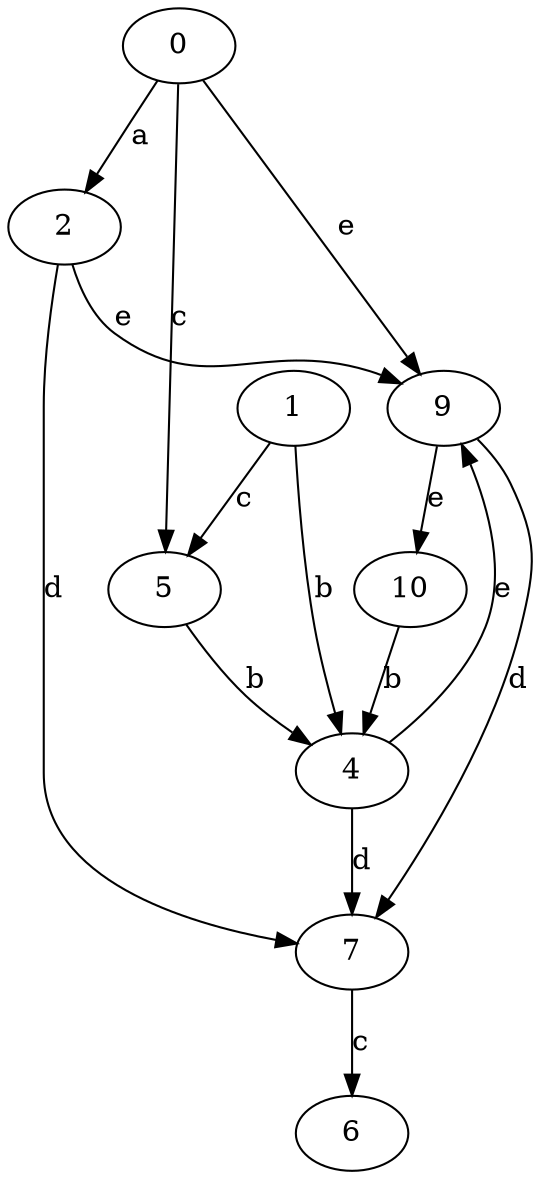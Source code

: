 strict digraph  {
0;
1;
2;
4;
5;
6;
7;
9;
10;
0 -> 2  [label=a];
0 -> 5  [label=c];
0 -> 9  [label=e];
1 -> 4  [label=b];
1 -> 5  [label=c];
2 -> 7  [label=d];
2 -> 9  [label=e];
4 -> 7  [label=d];
4 -> 9  [label=e];
5 -> 4  [label=b];
7 -> 6  [label=c];
9 -> 7  [label=d];
9 -> 10  [label=e];
10 -> 4  [label=b];
}
